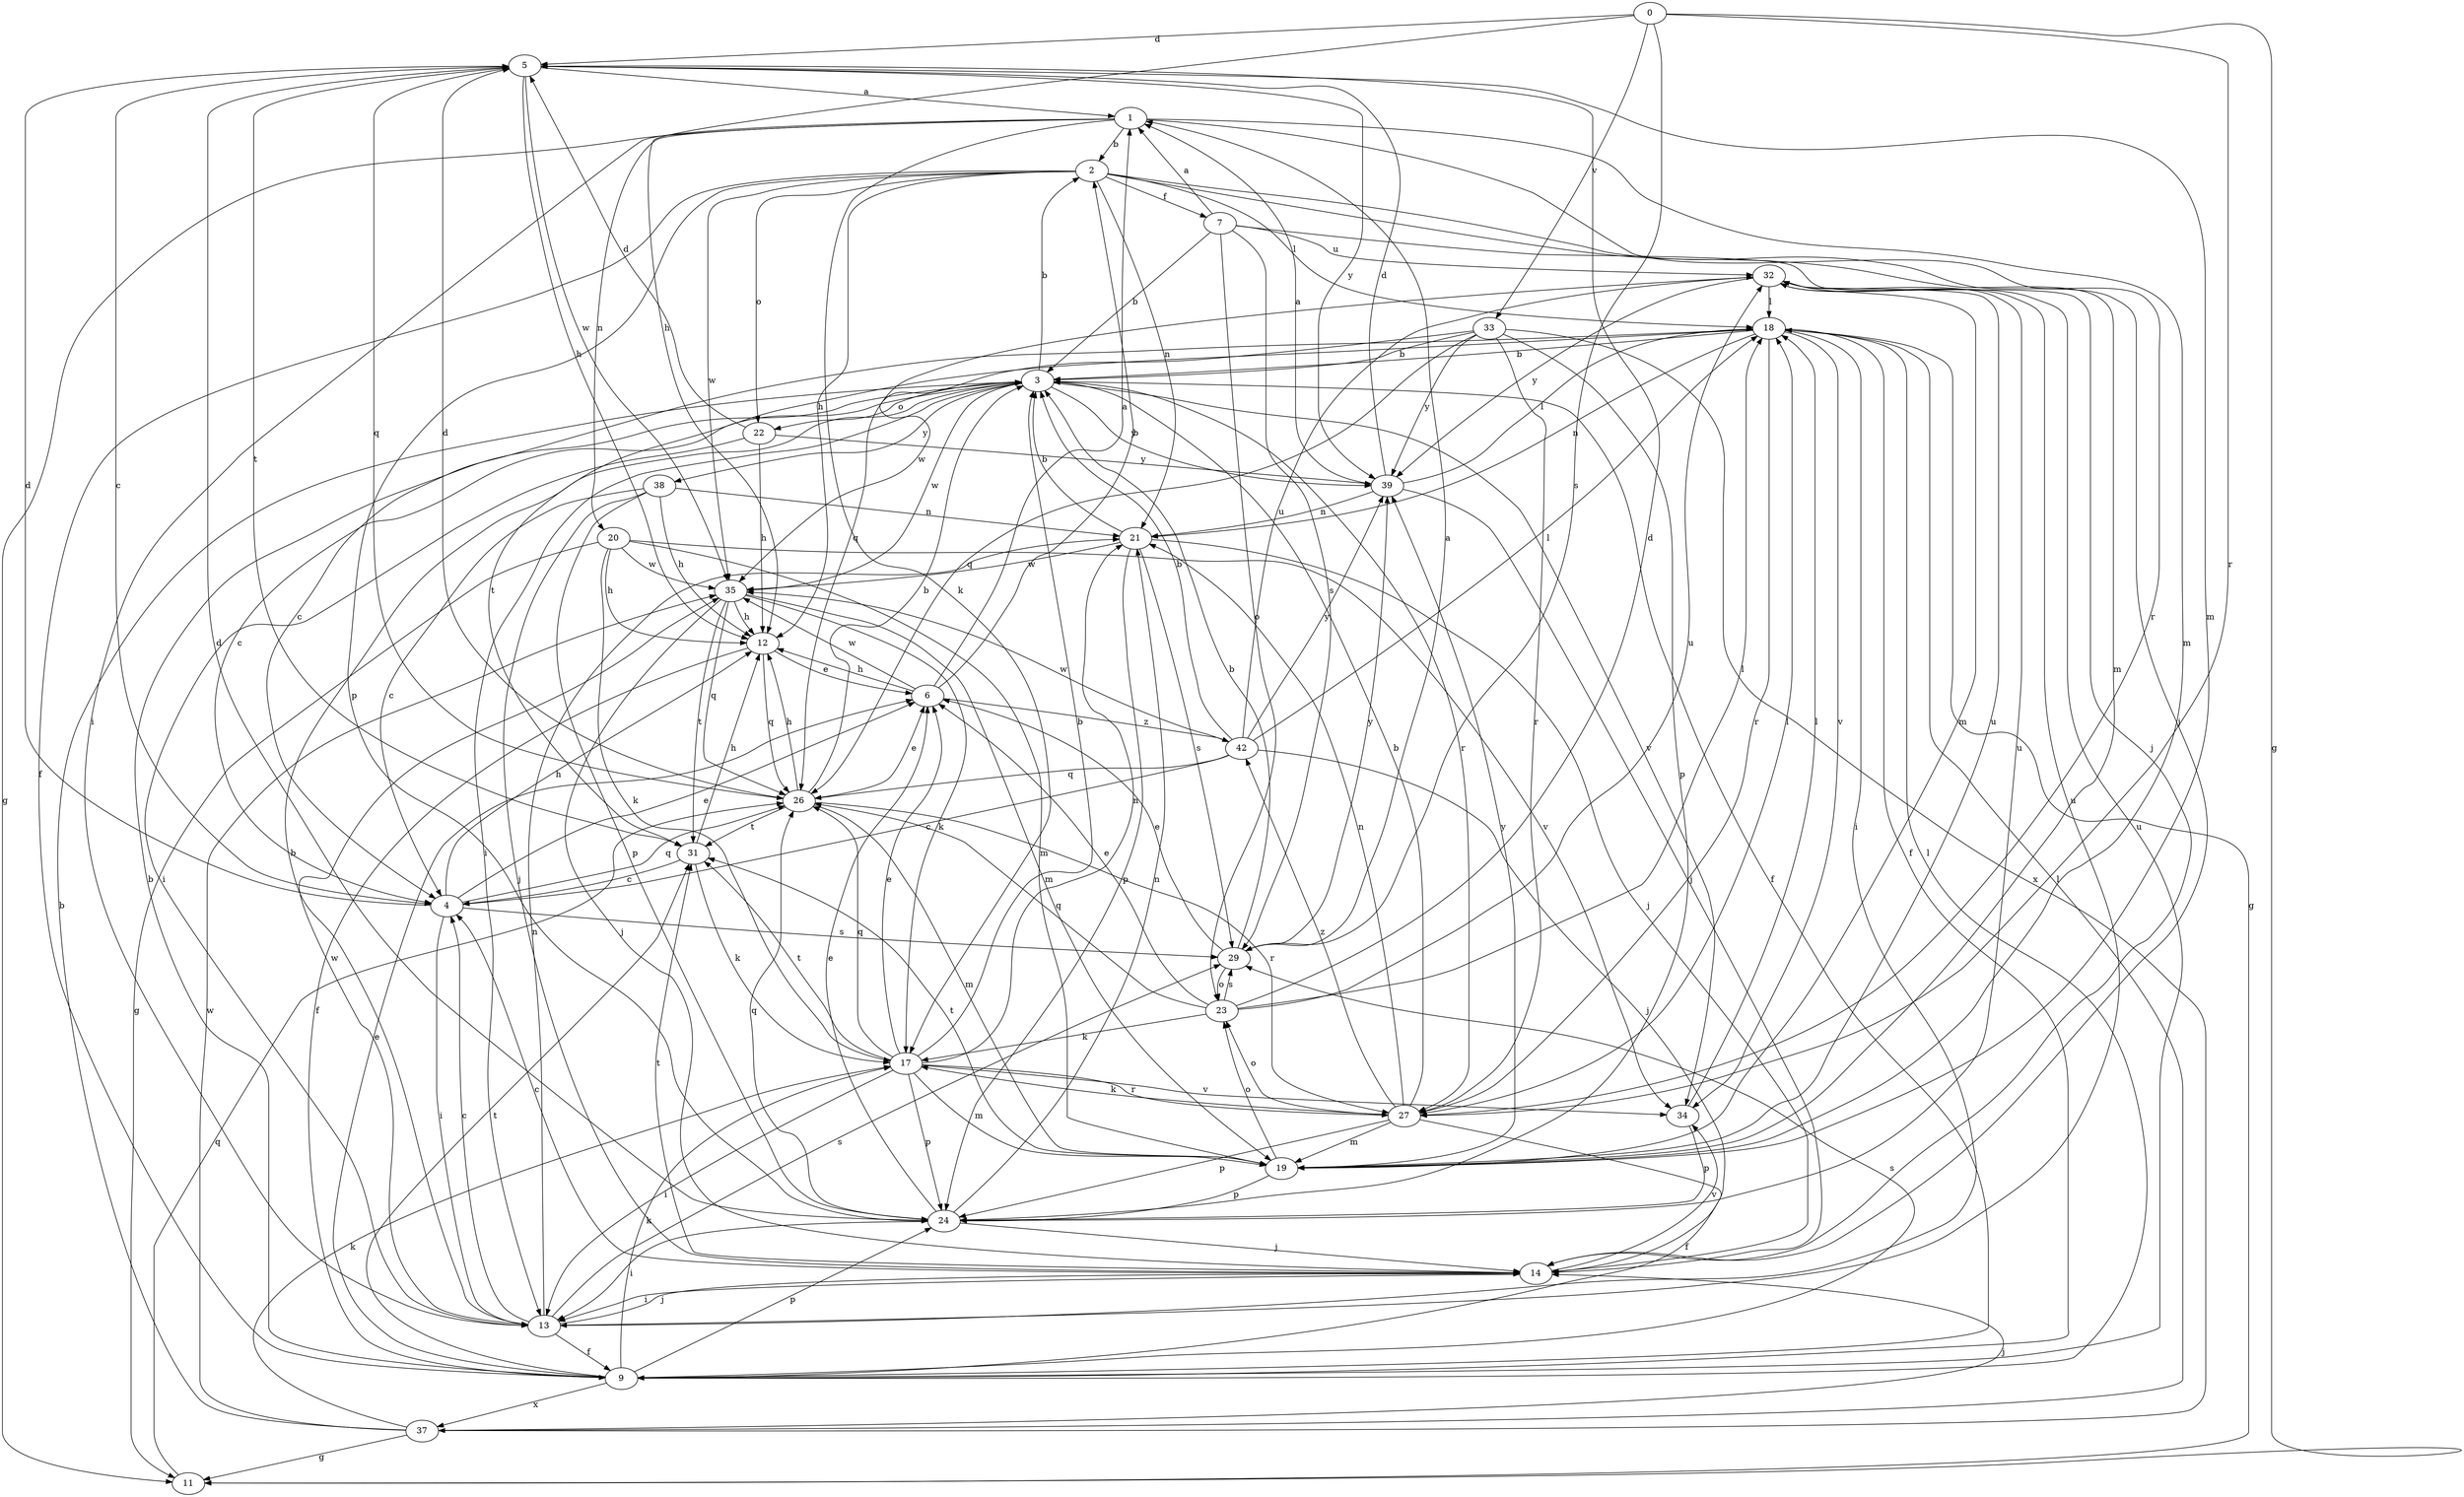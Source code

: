 strict digraph  {
0;
1;
2;
3;
4;
5;
6;
7;
9;
11;
12;
13;
14;
17;
18;
19;
20;
21;
22;
23;
24;
26;
27;
29;
31;
32;
33;
34;
35;
37;
38;
39;
42;
0 -> 5  [label=d];
0 -> 11  [label=g];
0 -> 12  [label=h];
0 -> 27  [label=r];
0 -> 29  [label=s];
0 -> 33  [label=v];
1 -> 2  [label=b];
1 -> 11  [label=g];
1 -> 13  [label=i];
1 -> 17  [label=k];
1 -> 19  [label=m];
1 -> 20  [label=n];
1 -> 27  [label=r];
2 -> 7  [label=f];
2 -> 9  [label=f];
2 -> 12  [label=h];
2 -> 14  [label=j];
2 -> 18  [label=l];
2 -> 19  [label=m];
2 -> 21  [label=n];
2 -> 22  [label=o];
2 -> 24  [label=p];
2 -> 35  [label=w];
3 -> 2  [label=b];
3 -> 4  [label=c];
3 -> 9  [label=f];
3 -> 13  [label=i];
3 -> 22  [label=o];
3 -> 27  [label=r];
3 -> 34  [label=v];
3 -> 35  [label=w];
3 -> 38  [label=y];
3 -> 39  [label=y];
4 -> 5  [label=d];
4 -> 6  [label=e];
4 -> 12  [label=h];
4 -> 13  [label=i];
4 -> 26  [label=q];
4 -> 29  [label=s];
5 -> 1  [label=a];
5 -> 4  [label=c];
5 -> 12  [label=h];
5 -> 19  [label=m];
5 -> 26  [label=q];
5 -> 31  [label=t];
5 -> 35  [label=w];
5 -> 39  [label=y];
6 -> 1  [label=a];
6 -> 2  [label=b];
6 -> 12  [label=h];
6 -> 35  [label=w];
6 -> 42  [label=z];
7 -> 1  [label=a];
7 -> 3  [label=b];
7 -> 14  [label=j];
7 -> 23  [label=o];
7 -> 29  [label=s];
7 -> 32  [label=u];
9 -> 3  [label=b];
9 -> 6  [label=e];
9 -> 17  [label=k];
9 -> 18  [label=l];
9 -> 24  [label=p];
9 -> 29  [label=s];
9 -> 31  [label=t];
9 -> 32  [label=u];
9 -> 37  [label=x];
11 -> 26  [label=q];
12 -> 6  [label=e];
12 -> 9  [label=f];
12 -> 26  [label=q];
13 -> 3  [label=b];
13 -> 4  [label=c];
13 -> 9  [label=f];
13 -> 14  [label=j];
13 -> 21  [label=n];
13 -> 29  [label=s];
13 -> 32  [label=u];
13 -> 35  [label=w];
14 -> 4  [label=c];
14 -> 13  [label=i];
14 -> 31  [label=t];
14 -> 34  [label=v];
17 -> 3  [label=b];
17 -> 6  [label=e];
17 -> 13  [label=i];
17 -> 19  [label=m];
17 -> 21  [label=n];
17 -> 24  [label=p];
17 -> 26  [label=q];
17 -> 27  [label=r];
17 -> 31  [label=t];
17 -> 34  [label=v];
18 -> 3  [label=b];
18 -> 4  [label=c];
18 -> 9  [label=f];
18 -> 11  [label=g];
18 -> 13  [label=i];
18 -> 21  [label=n];
18 -> 27  [label=r];
18 -> 31  [label=t];
18 -> 34  [label=v];
19 -> 23  [label=o];
19 -> 24  [label=p];
19 -> 31  [label=t];
19 -> 32  [label=u];
19 -> 39  [label=y];
20 -> 11  [label=g];
20 -> 12  [label=h];
20 -> 17  [label=k];
20 -> 19  [label=m];
20 -> 34  [label=v];
20 -> 35  [label=w];
21 -> 3  [label=b];
21 -> 14  [label=j];
21 -> 24  [label=p];
21 -> 29  [label=s];
21 -> 35  [label=w];
22 -> 5  [label=d];
22 -> 12  [label=h];
22 -> 13  [label=i];
22 -> 39  [label=y];
23 -> 5  [label=d];
23 -> 6  [label=e];
23 -> 17  [label=k];
23 -> 18  [label=l];
23 -> 26  [label=q];
23 -> 29  [label=s];
23 -> 32  [label=u];
24 -> 5  [label=d];
24 -> 6  [label=e];
24 -> 13  [label=i];
24 -> 14  [label=j];
24 -> 21  [label=n];
24 -> 26  [label=q];
24 -> 32  [label=u];
26 -> 3  [label=b];
26 -> 5  [label=d];
26 -> 6  [label=e];
26 -> 12  [label=h];
26 -> 19  [label=m];
26 -> 27  [label=r];
26 -> 31  [label=t];
27 -> 3  [label=b];
27 -> 9  [label=f];
27 -> 17  [label=k];
27 -> 18  [label=l];
27 -> 19  [label=m];
27 -> 21  [label=n];
27 -> 23  [label=o];
27 -> 24  [label=p];
27 -> 42  [label=z];
29 -> 1  [label=a];
29 -> 3  [label=b];
29 -> 6  [label=e];
29 -> 23  [label=o];
29 -> 39  [label=y];
31 -> 4  [label=c];
31 -> 12  [label=h];
31 -> 17  [label=k];
32 -> 18  [label=l];
32 -> 19  [label=m];
32 -> 26  [label=q];
32 -> 39  [label=y];
33 -> 3  [label=b];
33 -> 24  [label=p];
33 -> 26  [label=q];
33 -> 27  [label=r];
33 -> 35  [label=w];
33 -> 37  [label=x];
33 -> 39  [label=y];
34 -> 18  [label=l];
34 -> 24  [label=p];
35 -> 12  [label=h];
35 -> 14  [label=j];
35 -> 17  [label=k];
35 -> 19  [label=m];
35 -> 26  [label=q];
35 -> 31  [label=t];
37 -> 3  [label=b];
37 -> 11  [label=g];
37 -> 14  [label=j];
37 -> 17  [label=k];
37 -> 18  [label=l];
37 -> 35  [label=w];
38 -> 4  [label=c];
38 -> 12  [label=h];
38 -> 14  [label=j];
38 -> 21  [label=n];
38 -> 24  [label=p];
39 -> 1  [label=a];
39 -> 5  [label=d];
39 -> 14  [label=j];
39 -> 18  [label=l];
39 -> 21  [label=n];
42 -> 3  [label=b];
42 -> 4  [label=c];
42 -> 14  [label=j];
42 -> 18  [label=l];
42 -> 26  [label=q];
42 -> 32  [label=u];
42 -> 35  [label=w];
42 -> 39  [label=y];
}
